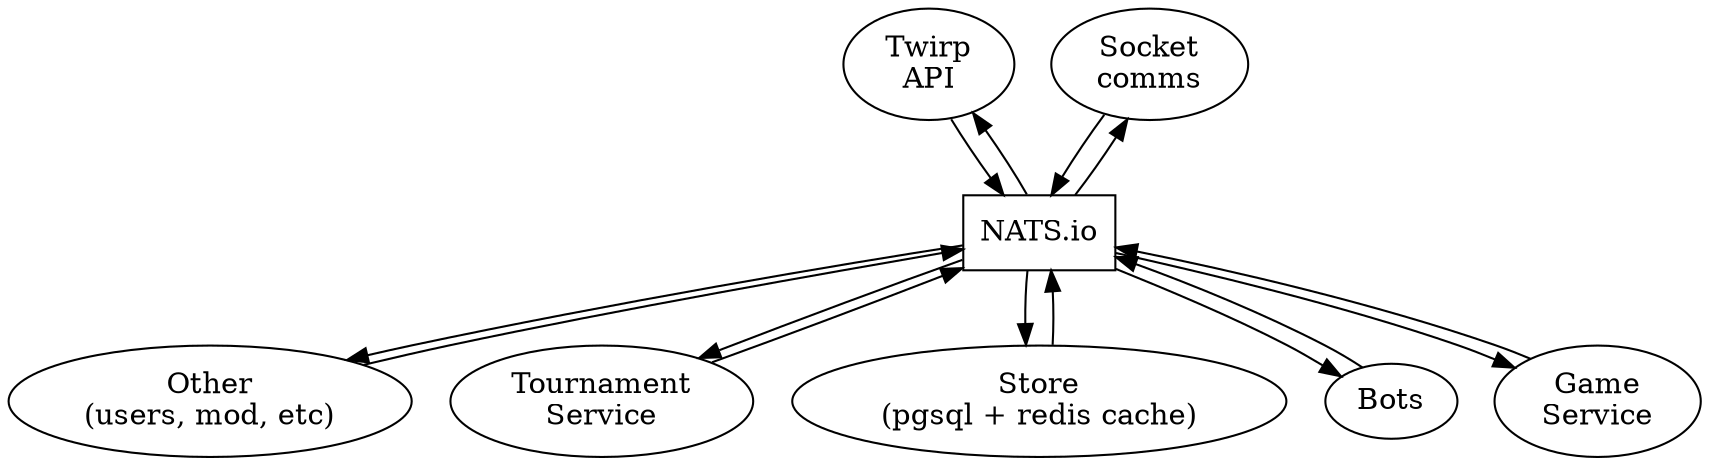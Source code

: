 digraph {

    rankdir = TB;

    twirp -> nats;
    socket -> nats;
    other -> nats;
    tourneysvc -> nats;
    store -> nats;
    bots -> nats;
    gamesvc -> nats;

    nats -> {twirp socket other tourneysvc store bots gamesvc};

    nats [shape=box label="NATS.io"];
    twirp [label="Twirp\nAPI"];
    socket [label="Socket\ncomms"];
    other [label="Other\n(users, mod, etc)"];
    tourneysvc [label="Tournament\nService"];
    gamesvc [label="Game\nService"];
    bots [label="Bots"];
    store [label="Store\n(pgsql + redis cache)"];

    {rank = same; twirp; socket;}
}
